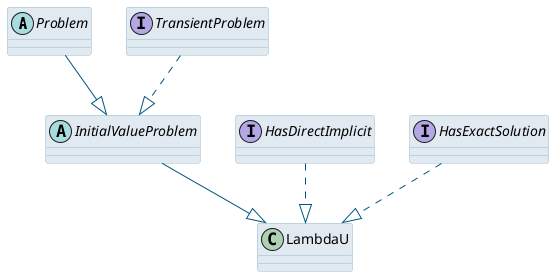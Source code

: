 @startuml

skinparam stereotype {
    CBackgroundColor #AF5A50
    ABackgroundColor #7D966E
    IBackgroundColor #D7AA50
}

skinparam class {
	BackgroundColor #E1EAF1
	ArrowColor #00557C
	BorderColor #99BAD0
}

abstract class Problem
abstract class InitialValueProblem
interface HasDirectImplicit
interface HasExactSolution
interface TransientProblem

class LambdaU

Problem --|> InitialValueProblem
TransientProblem ..|> InitialValueProblem

InitialValueProblem --|> LambdaU
HasDirectImplicit ..|> LambdaU
HasExactSolution ..|> LambdaU

@enduml
